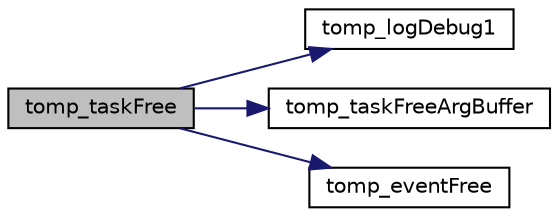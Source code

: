 digraph "tomp_taskFree"
{
  edge [fontname="Helvetica",fontsize="10",labelfontname="Helvetica",labelfontsize="10"];
  node [fontname="Helvetica",fontsize="10",shape=record];
  rankdir="LR";
  Node1 [label="tomp_taskFree",height=0.2,width=0.4,color="black", fillcolor="grey75", style="filled", fontcolor="black"];
  Node1 -> Node2 [color="midnightblue",fontsize="10",style="solid",fontname="Helvetica"];
  Node2 [label="tomp_logDebug1",height=0.2,width=0.4,color="black", fillcolor="white", style="filled",URL="$tomp__log_8h.html#a13d4d406f465d176596a32a33ba963d5",tooltip="Log a debug message with a format string and 1 integer argument. "];
  Node1 -> Node3 [color="midnightblue",fontsize="10",style="solid",fontname="Helvetica"];
  Node3 [label="tomp_taskFreeArgBuffer",height=0.2,width=0.4,color="black", fillcolor="white", style="filled",URL="$tomp__task_8c.html#a31c223454df69886f0e8f0629c387308",tooltip="Free up memory allocated for the task argument buffer. "];
  Node1 -> Node4 [color="midnightblue",fontsize="10",style="solid",fontname="Helvetica"];
  Node4 [label="tomp_eventFree",height=0.2,width=0.4,color="black", fillcolor="white", style="filled",URL="$tomp__qmss_8h.html#ac12fe629f3b0e5cef7d8b3a6598bba93",tooltip="Free a buffer allocated from the TOMP free queue. "];
}
